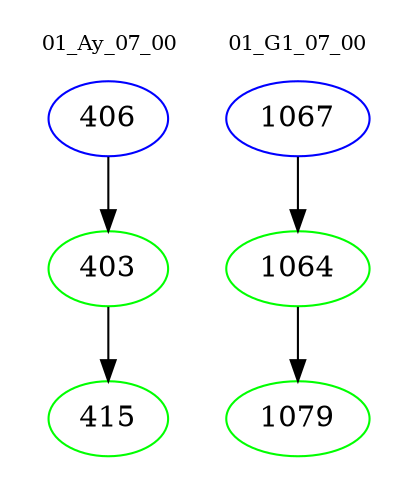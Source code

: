 digraph{
subgraph cluster_0 {
color = white
label = "01_Ay_07_00";
fontsize=10;
T0_406 [label="406", color="blue"]
T0_406 -> T0_403 [color="black"]
T0_403 [label="403", color="green"]
T0_403 -> T0_415 [color="black"]
T0_415 [label="415", color="green"]
}
subgraph cluster_1 {
color = white
label = "01_G1_07_00";
fontsize=10;
T1_1067 [label="1067", color="blue"]
T1_1067 -> T1_1064 [color="black"]
T1_1064 [label="1064", color="green"]
T1_1064 -> T1_1079 [color="black"]
T1_1079 [label="1079", color="green"]
}
}
